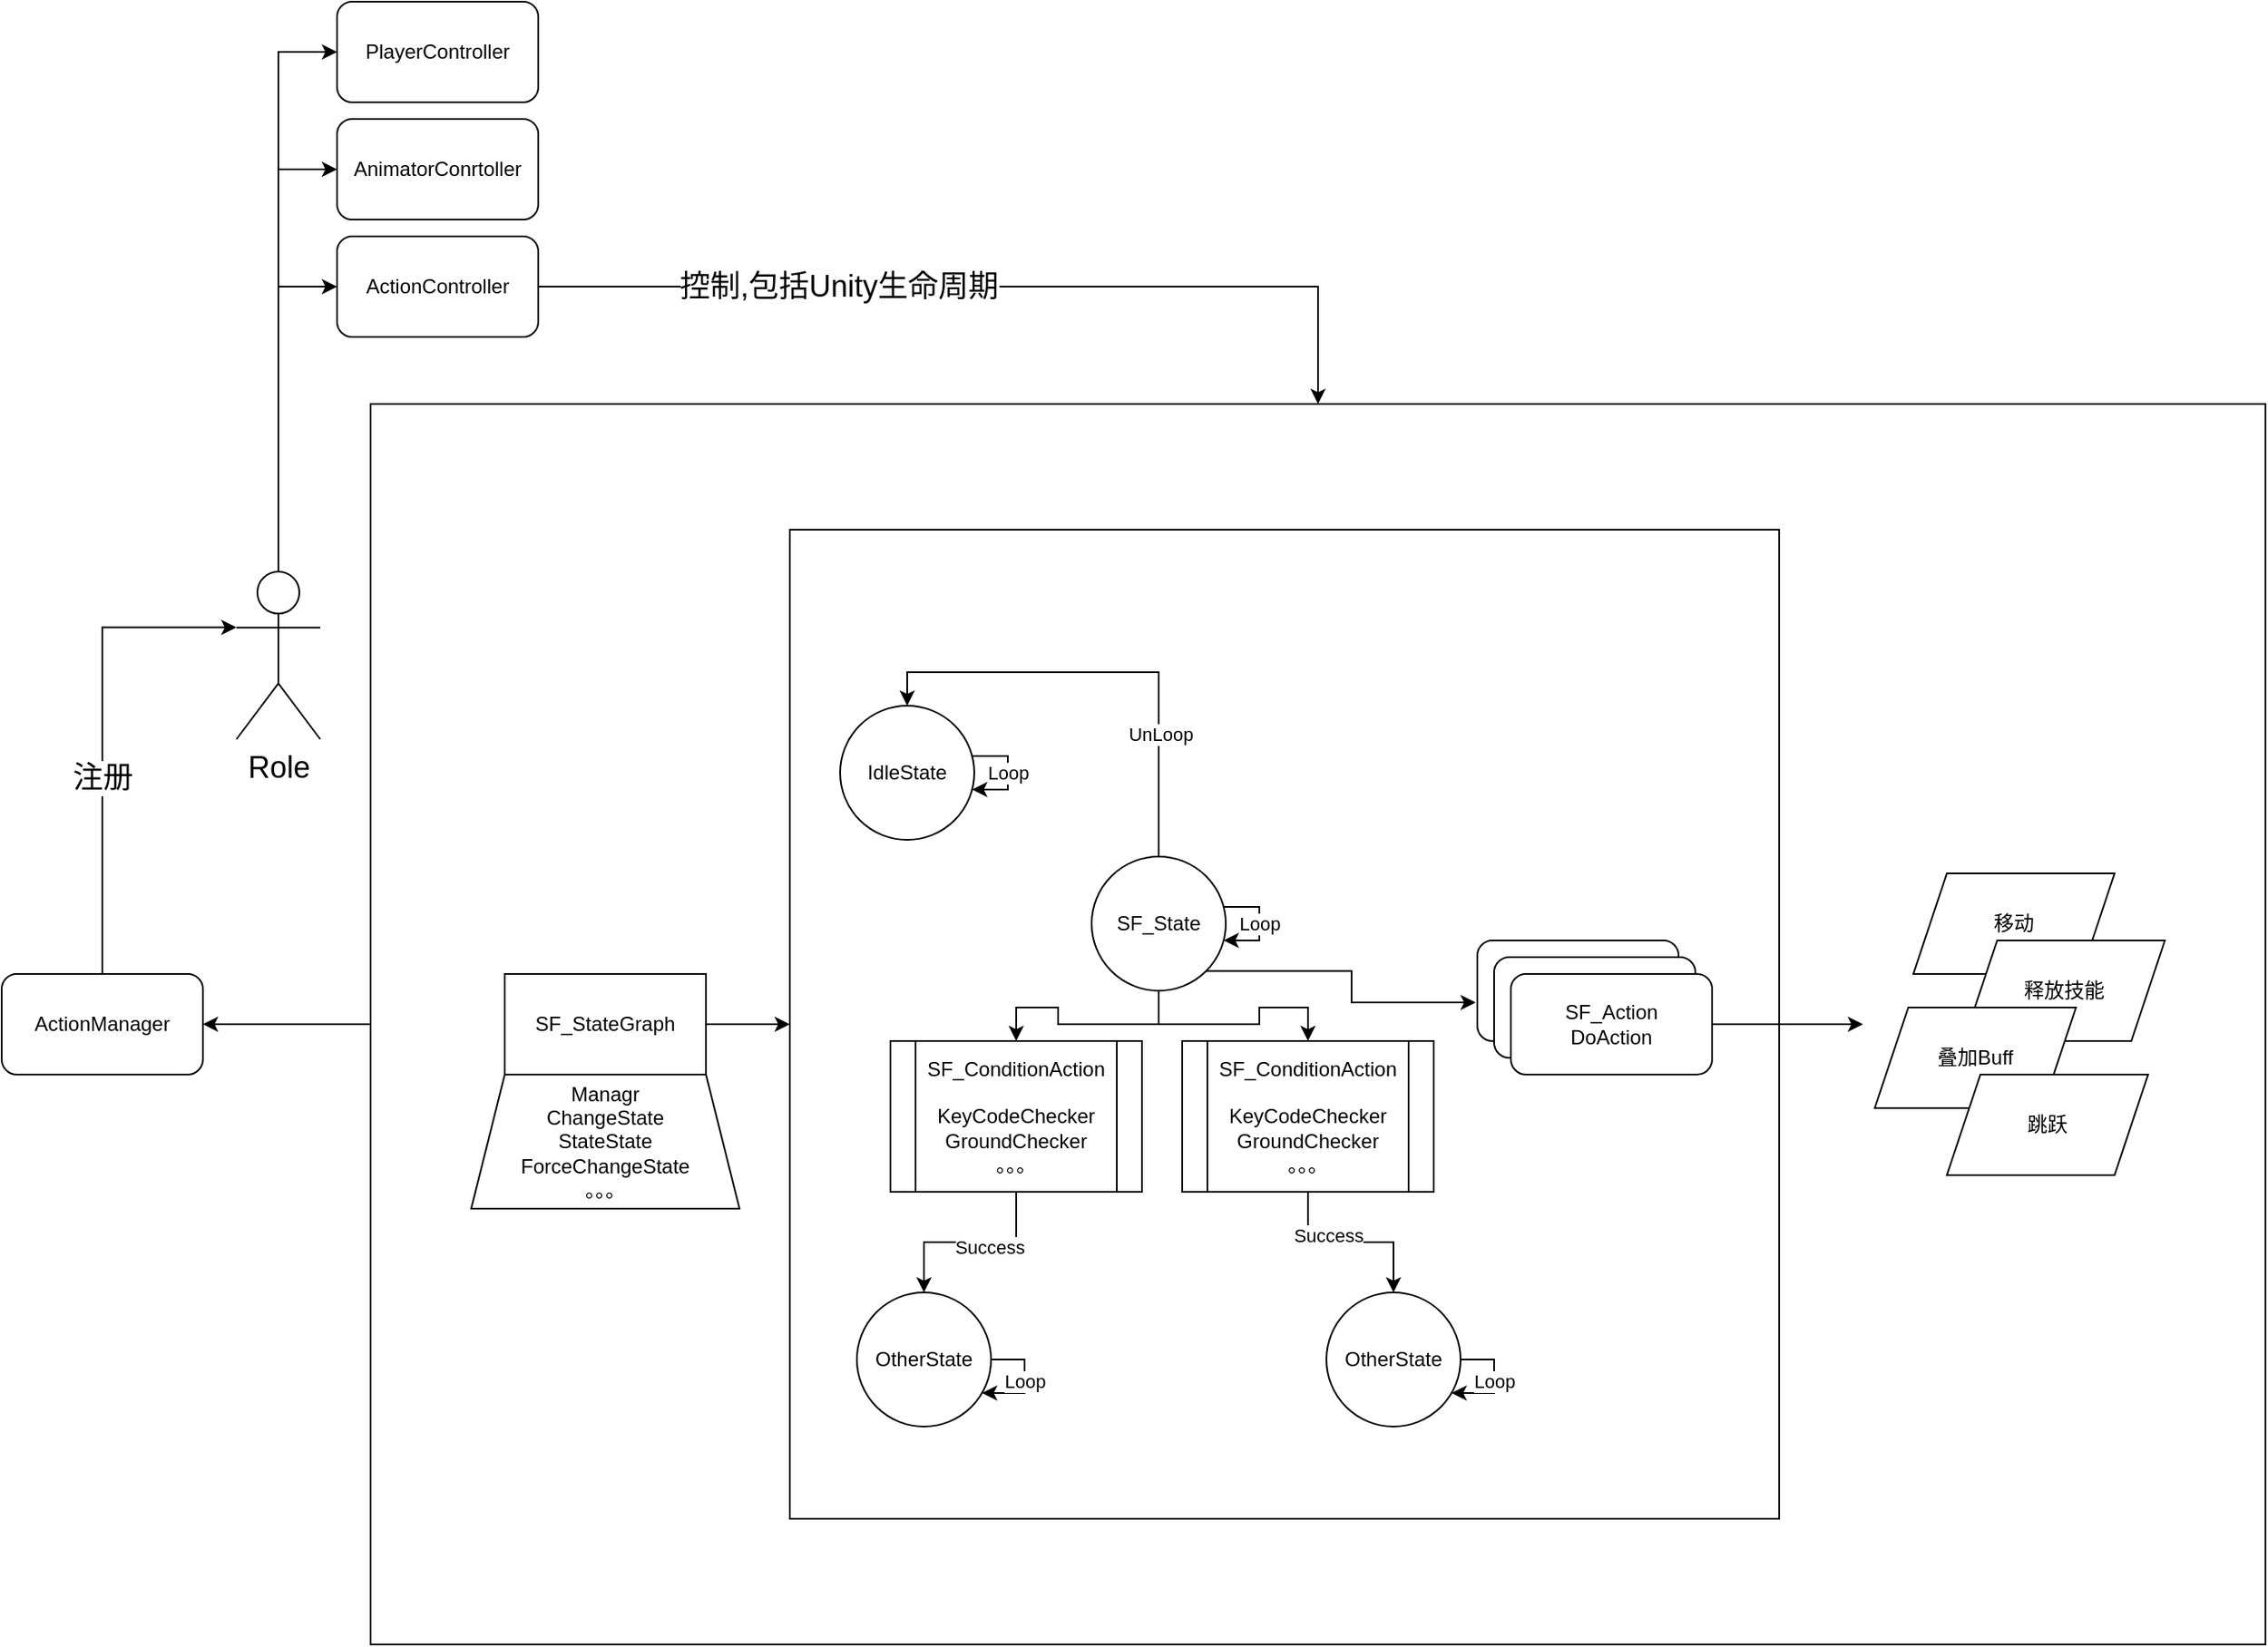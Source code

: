 <mxfile version="13.9.9" type="device"><diagram id="Gwfq6PsQI3ipSNqoNaA0" name="第 1 页"><mxGraphModel dx="2415" dy="2222" grid="1" gridSize="10" guides="1" tooltips="1" connect="1" arrows="1" fold="1" page="1" pageScale="1" pageWidth="827" pageHeight="1169" math="0" shadow="0"><root><mxCell id="0"/><mxCell id="1" parent="0"/><mxCell id="HkMLpGygsXoea8pKuh5J-61" style="edgeStyle=orthogonalEdgeStyle;rounded=0;orthogonalLoop=1;jettySize=auto;html=1;entryX=1;entryY=0.5;entryDx=0;entryDy=0;" edge="1" parent="1" source="HkMLpGygsXoea8pKuh5J-51" target="HkMLpGygsXoea8pKuh5J-52"><mxGeometry relative="1" as="geometry"/></mxCell><mxCell id="HkMLpGygsXoea8pKuh5J-51" value="" style="rounded=0;whiteSpace=wrap;html=1;" vertex="1" parent="1"><mxGeometry x="-70" y="-140" width="1130" height="740" as="geometry"/></mxCell><mxCell id="HkMLpGygsXoea8pKuh5J-35" value="" style="whiteSpace=wrap;html=1;aspect=fixed;" vertex="1" parent="1"><mxGeometry x="180" y="-65" width="590" height="590" as="geometry"/></mxCell><mxCell id="HkMLpGygsXoea8pKuh5J-37" style="edgeStyle=orthogonalEdgeStyle;rounded=0;orthogonalLoop=1;jettySize=auto;html=1;exitX=1;exitY=0.5;exitDx=0;exitDy=0;" edge="1" parent="1" source="HkMLpGygsXoea8pKuh5J-1" target="HkMLpGygsXoea8pKuh5J-35"><mxGeometry relative="1" as="geometry"/></mxCell><mxCell id="HkMLpGygsXoea8pKuh5J-1" value="SF_StateGraph" style="rounded=0;whiteSpace=wrap;html=1;" vertex="1" parent="1"><mxGeometry x="10" y="200" width="120" height="60" as="geometry"/></mxCell><mxCell id="HkMLpGygsXoea8pKuh5J-18" style="edgeStyle=orthogonalEdgeStyle;rounded=0;orthogonalLoop=1;jettySize=auto;html=1;exitX=0.5;exitY=0;exitDx=0;exitDy=0;entryX=0.5;entryY=0;entryDx=0;entryDy=0;" edge="1" parent="1" source="HkMLpGygsXoea8pKuh5J-2" target="HkMLpGygsXoea8pKuh5J-16"><mxGeometry relative="1" as="geometry"/></mxCell><mxCell id="HkMLpGygsXoea8pKuh5J-19" value="UnLoop" style="edgeLabel;html=1;align=center;verticalAlign=middle;resizable=0;points=[];" vertex="1" connectable="0" parent="HkMLpGygsXoea8pKuh5J-18"><mxGeometry x="-0.474" y="-1" relative="1" as="geometry"><mxPoint as="offset"/></mxGeometry></mxCell><mxCell id="HkMLpGygsXoea8pKuh5J-21" style="edgeStyle=orthogonalEdgeStyle;rounded=0;orthogonalLoop=1;jettySize=auto;html=1;exitX=0.5;exitY=1;exitDx=0;exitDy=0;entryX=0.5;entryY=0;entryDx=0;entryDy=0;" edge="1" parent="1" source="HkMLpGygsXoea8pKuh5J-2" target="HkMLpGygsXoea8pKuh5J-15"><mxGeometry relative="1" as="geometry"/></mxCell><mxCell id="HkMLpGygsXoea8pKuh5J-22" style="edgeStyle=orthogonalEdgeStyle;rounded=0;orthogonalLoop=1;jettySize=auto;html=1;exitX=0.5;exitY=1;exitDx=0;exitDy=0;entryX=0.5;entryY=0;entryDx=0;entryDy=0;" edge="1" parent="1" source="HkMLpGygsXoea8pKuh5J-2" target="HkMLpGygsXoea8pKuh5J-14"><mxGeometry relative="1" as="geometry"/></mxCell><mxCell id="HkMLpGygsXoea8pKuh5J-29" style="edgeStyle=orthogonalEdgeStyle;rounded=0;orthogonalLoop=1;jettySize=auto;html=1;exitX=1;exitY=1;exitDx=0;exitDy=0;entryX=-0.008;entryY=0.617;entryDx=0;entryDy=0;entryPerimeter=0;" edge="1" parent="1" source="HkMLpGygsXoea8pKuh5J-2" target="HkMLpGygsXoea8pKuh5J-27"><mxGeometry relative="1" as="geometry"/></mxCell><mxCell id="HkMLpGygsXoea8pKuh5J-2" value="SF_State" style="ellipse;whiteSpace=wrap;html=1;aspect=fixed;" vertex="1" parent="1"><mxGeometry x="360" y="130" width="80" height="80" as="geometry"/></mxCell><mxCell id="HkMLpGygsXoea8pKuh5J-3" value="Loop" style="edgeStyle=orthogonalEdgeStyle;rounded=0;orthogonalLoop=1;jettySize=auto;html=1;" edge="1" parent="1" source="HkMLpGygsXoea8pKuh5J-2" target="HkMLpGygsXoea8pKuh5J-2"><mxGeometry relative="1" as="geometry"/></mxCell><mxCell id="HkMLpGygsXoea8pKuh5J-4" value="OtherState" style="ellipse;whiteSpace=wrap;html=1;aspect=fixed;" vertex="1" parent="1"><mxGeometry x="220" y="390" width="80" height="80" as="geometry"/></mxCell><mxCell id="HkMLpGygsXoea8pKuh5J-8" value="Loop" style="edgeStyle=orthogonalEdgeStyle;rounded=0;orthogonalLoop=1;jettySize=auto;html=1;exitX=1;exitY=0.5;exitDx=0;exitDy=0;" edge="1" parent="1" source="HkMLpGygsXoea8pKuh5J-4" target="HkMLpGygsXoea8pKuh5J-4"><mxGeometry relative="1" as="geometry"><Array as="points"><mxPoint x="320" y="430"/><mxPoint x="320" y="450"/></Array></mxGeometry></mxCell><mxCell id="HkMLpGygsXoea8pKuh5J-10" value="OtherState" style="ellipse;whiteSpace=wrap;html=1;aspect=fixed;" vertex="1" parent="1"><mxGeometry x="500" y="390" width="80" height="80" as="geometry"/></mxCell><mxCell id="HkMLpGygsXoea8pKuh5J-11" value="Loop" style="edgeStyle=orthogonalEdgeStyle;rounded=0;orthogonalLoop=1;jettySize=auto;html=1;exitX=1;exitY=0.5;exitDx=0;exitDy=0;" edge="1" parent="1" source="HkMLpGygsXoea8pKuh5J-10" target="HkMLpGygsXoea8pKuh5J-10"><mxGeometry relative="1" as="geometry"><Array as="points"><mxPoint x="600" y="430"/><mxPoint x="600" y="450"/></Array></mxGeometry></mxCell><mxCell id="HkMLpGygsXoea8pKuh5J-23" style="edgeStyle=orthogonalEdgeStyle;rounded=0;orthogonalLoop=1;jettySize=auto;html=1;entryX=0.5;entryY=0;entryDx=0;entryDy=0;" edge="1" parent="1" source="HkMLpGygsXoea8pKuh5J-14" target="HkMLpGygsXoea8pKuh5J-4"><mxGeometry relative="1" as="geometry"/></mxCell><mxCell id="HkMLpGygsXoea8pKuh5J-24" value="Success" style="edgeLabel;html=1;align=center;verticalAlign=middle;resizable=0;points=[];" vertex="1" connectable="0" parent="HkMLpGygsXoea8pKuh5J-23"><mxGeometry x="-0.193" y="3" relative="1" as="geometry"><mxPoint as="offset"/></mxGeometry></mxCell><mxCell id="HkMLpGygsXoea8pKuh5J-14" value="SF_ConditionAction&lt;br&gt;&lt;br&gt;KeyCodeChecker&lt;br&gt;GroundChecker&lt;br&gt;。。。" style="shape=process;whiteSpace=wrap;html=1;backgroundOutline=1;" vertex="1" parent="1"><mxGeometry x="240" y="240" width="150" height="90" as="geometry"/></mxCell><mxCell id="HkMLpGygsXoea8pKuh5J-25" style="edgeStyle=orthogonalEdgeStyle;rounded=0;orthogonalLoop=1;jettySize=auto;html=1;exitX=0.5;exitY=1;exitDx=0;exitDy=0;entryX=0.5;entryY=0;entryDx=0;entryDy=0;" edge="1" parent="1" source="HkMLpGygsXoea8pKuh5J-15" target="HkMLpGygsXoea8pKuh5J-10"><mxGeometry relative="1" as="geometry"/></mxCell><mxCell id="HkMLpGygsXoea8pKuh5J-26" value="Success" style="edgeLabel;html=1;align=center;verticalAlign=middle;resizable=0;points=[];" vertex="1" connectable="0" parent="HkMLpGygsXoea8pKuh5J-25"><mxGeometry x="-0.251" y="4" relative="1" as="geometry"><mxPoint as="offset"/></mxGeometry></mxCell><mxCell id="HkMLpGygsXoea8pKuh5J-15" value="SF_ConditionAction&lt;br&gt;&lt;br&gt;KeyCodeChecker&lt;br&gt;GroundChecker&lt;br&gt;。。。" style="shape=process;whiteSpace=wrap;html=1;backgroundOutline=1;" vertex="1" parent="1"><mxGeometry x="414" y="240" width="150" height="90" as="geometry"/></mxCell><mxCell id="HkMLpGygsXoea8pKuh5J-16" value="IdleState" style="ellipse;whiteSpace=wrap;html=1;aspect=fixed;" vertex="1" parent="1"><mxGeometry x="210" y="40" width="80" height="80" as="geometry"/></mxCell><mxCell id="HkMLpGygsXoea8pKuh5J-17" value="Loop" style="edgeStyle=orthogonalEdgeStyle;rounded=0;orthogonalLoop=1;jettySize=auto;html=1;" edge="1" parent="1" source="HkMLpGygsXoea8pKuh5J-16" target="HkMLpGygsXoea8pKuh5J-16"><mxGeometry relative="1" as="geometry"/></mxCell><mxCell id="HkMLpGygsXoea8pKuh5J-27" value="SF_Action&lt;br&gt;DoAction" style="rounded=1;whiteSpace=wrap;html=1;" vertex="1" parent="1"><mxGeometry x="590" y="180" width="120" height="60" as="geometry"/></mxCell><mxCell id="HkMLpGygsXoea8pKuh5J-30" value="SF_Action&lt;br&gt;DoAction" style="rounded=1;whiteSpace=wrap;html=1;" vertex="1" parent="1"><mxGeometry x="600" y="190" width="120" height="60" as="geometry"/></mxCell><mxCell id="HkMLpGygsXoea8pKuh5J-45" style="edgeStyle=orthogonalEdgeStyle;rounded=0;orthogonalLoop=1;jettySize=auto;html=1;" edge="1" parent="1" source="HkMLpGygsXoea8pKuh5J-31"><mxGeometry relative="1" as="geometry"><mxPoint x="820" y="230" as="targetPoint"/></mxGeometry></mxCell><mxCell id="HkMLpGygsXoea8pKuh5J-31" value="SF_Action&lt;br&gt;DoAction" style="rounded=1;whiteSpace=wrap;html=1;" vertex="1" parent="1"><mxGeometry x="610" y="200" width="120" height="60" as="geometry"/></mxCell><mxCell id="HkMLpGygsXoea8pKuh5J-34" value="Managr&lt;br&gt;ChangeState&lt;br&gt;StateState&lt;br&gt;ForceChangeState&lt;br&gt;。。。" style="shape=trapezoid;perimeter=trapezoidPerimeter;whiteSpace=wrap;html=1;fixedSize=1;" vertex="1" parent="1"><mxGeometry x="-10" y="260" width="160" height="80" as="geometry"/></mxCell><mxCell id="HkMLpGygsXoea8pKuh5J-40" value="移动" style="shape=parallelogram;perimeter=parallelogramPerimeter;whiteSpace=wrap;html=1;fixedSize=1;" vertex="1" parent="1"><mxGeometry x="850" y="140" width="120" height="60" as="geometry"/></mxCell><mxCell id="HkMLpGygsXoea8pKuh5J-41" value="释放技能" style="shape=parallelogram;perimeter=parallelogramPerimeter;whiteSpace=wrap;html=1;fixedSize=1;" vertex="1" parent="1"><mxGeometry x="880" y="180" width="120" height="60" as="geometry"/></mxCell><mxCell id="HkMLpGygsXoea8pKuh5J-43" value="叠加Buff" style="shape=parallelogram;perimeter=parallelogramPerimeter;whiteSpace=wrap;html=1;fixedSize=1;" vertex="1" parent="1"><mxGeometry x="827" y="220" width="120" height="60" as="geometry"/></mxCell><mxCell id="HkMLpGygsXoea8pKuh5J-44" value="跳跃" style="shape=parallelogram;perimeter=parallelogramPerimeter;whiteSpace=wrap;html=1;fixedSize=1;" vertex="1" parent="1"><mxGeometry x="870" y="260" width="120" height="60" as="geometry"/></mxCell><mxCell id="HkMLpGygsXoea8pKuh5J-56" style="edgeStyle=orthogonalEdgeStyle;rounded=0;orthogonalLoop=1;jettySize=auto;html=1;exitX=0.5;exitY=0;exitDx=0;exitDy=0;exitPerimeter=0;entryX=0;entryY=0.5;entryDx=0;entryDy=0;" edge="1" parent="1" source="HkMLpGygsXoea8pKuh5J-46" target="HkMLpGygsXoea8pKuh5J-55"><mxGeometry relative="1" as="geometry"/></mxCell><mxCell id="HkMLpGygsXoea8pKuh5J-57" style="edgeStyle=orthogonalEdgeStyle;rounded=0;orthogonalLoop=1;jettySize=auto;html=1;exitX=0.5;exitY=0;exitDx=0;exitDy=0;exitPerimeter=0;entryX=0;entryY=0.5;entryDx=0;entryDy=0;" edge="1" parent="1" source="HkMLpGygsXoea8pKuh5J-46" target="HkMLpGygsXoea8pKuh5J-54"><mxGeometry relative="1" as="geometry"/></mxCell><mxCell id="HkMLpGygsXoea8pKuh5J-58" style="edgeStyle=orthogonalEdgeStyle;rounded=0;orthogonalLoop=1;jettySize=auto;html=1;exitX=0.5;exitY=0;exitDx=0;exitDy=0;exitPerimeter=0;entryX=0;entryY=0.5;entryDx=0;entryDy=0;" edge="1" parent="1" source="HkMLpGygsXoea8pKuh5J-46" target="HkMLpGygsXoea8pKuh5J-53"><mxGeometry relative="1" as="geometry"/></mxCell><mxCell id="HkMLpGygsXoea8pKuh5J-46" value="&lt;font style=&quot;font-size: 18px&quot;&gt;Role&lt;/font&gt;" style="shape=umlActor;verticalLabelPosition=bottom;verticalAlign=top;html=1;outlineConnect=0;" vertex="1" parent="1"><mxGeometry x="-150" y="-40" width="50" height="100" as="geometry"/></mxCell><mxCell id="HkMLpGygsXoea8pKuh5J-64" style="edgeStyle=orthogonalEdgeStyle;rounded=0;orthogonalLoop=1;jettySize=auto;html=1;entryX=0;entryY=0.333;entryDx=0;entryDy=0;entryPerimeter=0;" edge="1" parent="1" source="HkMLpGygsXoea8pKuh5J-52" target="HkMLpGygsXoea8pKuh5J-46"><mxGeometry relative="1" as="geometry"><Array as="points"><mxPoint x="-230" y="-7"/></Array></mxGeometry></mxCell><mxCell id="HkMLpGygsXoea8pKuh5J-65" value="&lt;font style=&quot;font-size: 18px&quot;&gt;注册&lt;/font&gt;" style="edgeLabel;html=1;align=center;verticalAlign=middle;resizable=0;points=[];" vertex="1" connectable="0" parent="HkMLpGygsXoea8pKuh5J-64"><mxGeometry x="-0.179" relative="1" as="geometry"><mxPoint as="offset"/></mxGeometry></mxCell><mxCell id="HkMLpGygsXoea8pKuh5J-52" value="ActionManager" style="rounded=1;whiteSpace=wrap;html=1;" vertex="1" parent="1"><mxGeometry x="-290" y="200" width="120" height="60" as="geometry"/></mxCell><mxCell id="HkMLpGygsXoea8pKuh5J-59" style="edgeStyle=orthogonalEdgeStyle;rounded=0;orthogonalLoop=1;jettySize=auto;html=1;exitX=1;exitY=0.5;exitDx=0;exitDy=0;" edge="1" parent="1" source="HkMLpGygsXoea8pKuh5J-53" target="HkMLpGygsXoea8pKuh5J-51"><mxGeometry relative="1" as="geometry"/></mxCell><mxCell id="HkMLpGygsXoea8pKuh5J-60" value="&lt;font style=&quot;font-size: 18px&quot;&gt;控制,包括Unity生命周期&lt;/font&gt;" style="edgeLabel;html=1;align=center;verticalAlign=middle;resizable=0;points=[];" vertex="1" connectable="0" parent="HkMLpGygsXoea8pKuh5J-59"><mxGeometry x="-0.333" relative="1" as="geometry"><mxPoint as="offset"/></mxGeometry></mxCell><mxCell id="HkMLpGygsXoea8pKuh5J-53" value="ActionController" style="rounded=1;whiteSpace=wrap;html=1;" vertex="1" parent="1"><mxGeometry x="-90" y="-240" width="120" height="60" as="geometry"/></mxCell><mxCell id="HkMLpGygsXoea8pKuh5J-54" value="AnimatorConrtoller" style="rounded=1;whiteSpace=wrap;html=1;" vertex="1" parent="1"><mxGeometry x="-90" y="-310" width="120" height="60" as="geometry"/></mxCell><mxCell id="HkMLpGygsXoea8pKuh5J-55" value="PlayerController" style="rounded=1;whiteSpace=wrap;html=1;" vertex="1" parent="1"><mxGeometry x="-90" y="-380" width="120" height="60" as="geometry"/></mxCell></root></mxGraphModel></diagram></mxfile>